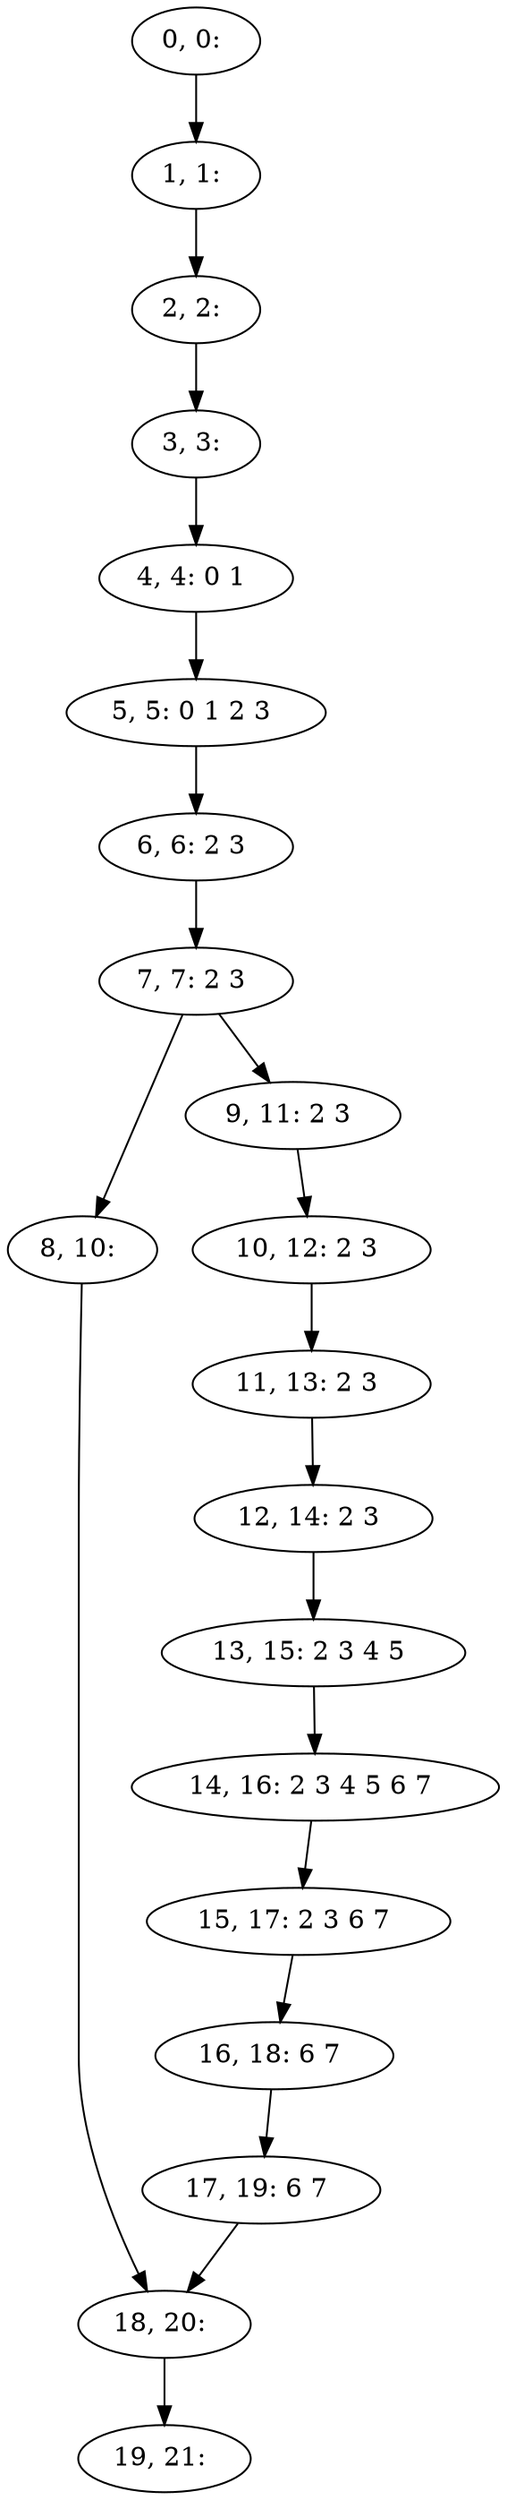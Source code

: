 digraph G {
0[label="0, 0: "];
1[label="1, 1: "];
2[label="2, 2: "];
3[label="3, 3: "];
4[label="4, 4: 0 1 "];
5[label="5, 5: 0 1 2 3 "];
6[label="6, 6: 2 3 "];
7[label="7, 7: 2 3 "];
8[label="8, 10: "];
9[label="9, 11: 2 3 "];
10[label="10, 12: 2 3 "];
11[label="11, 13: 2 3 "];
12[label="12, 14: 2 3 "];
13[label="13, 15: 2 3 4 5 "];
14[label="14, 16: 2 3 4 5 6 7 "];
15[label="15, 17: 2 3 6 7 "];
16[label="16, 18: 6 7 "];
17[label="17, 19: 6 7 "];
18[label="18, 20: "];
19[label="19, 21: "];
0->1 ;
1->2 ;
2->3 ;
3->4 ;
4->5 ;
5->6 ;
6->7 ;
7->8 ;
7->9 ;
8->18 ;
9->10 ;
10->11 ;
11->12 ;
12->13 ;
13->14 ;
14->15 ;
15->16 ;
16->17 ;
17->18 ;
18->19 ;
}
